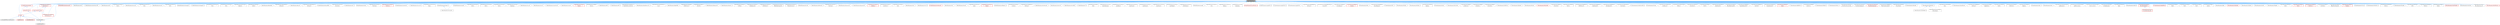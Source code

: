 digraph "MaterialExpression.h"
{
 // INTERACTIVE_SVG=YES
 // LATEX_PDF_SIZE
  bgcolor="transparent";
  edge [fontname=Helvetica,fontsize=10,labelfontname=Helvetica,labelfontsize=10];
  node [fontname=Helvetica,fontsize=10,shape=box,height=0.2,width=0.4];
  Node1 [id="Node000001",label="MaterialExpression.h",height=0.2,width=0.4,color="gray40", fillcolor="grey60", style="filled", fontcolor="black",tooltip=" "];
  Node1 -> Node2 [id="edge1_Node000001_Node000002",dir="back",color="steelblue1",style="solid",tooltip=" "];
  Node2 [id="Node000002",label="EngineSharedPCH.h",height=0.2,width=0.4,color="grey40", fillcolor="white", style="filled",URL="$dc/dbb/EngineSharedPCH_8h.html",tooltip=" "];
  Node2 -> Node3 [id="edge2_Node000002_Node000003",dir="back",color="steelblue1",style="solid",tooltip=" "];
  Node3 [id="Node000003",label="UnrealEdSharedPCH.h",height=0.2,width=0.4,color="grey40", fillcolor="white", style="filled",URL="$d1/de6/UnrealEdSharedPCH_8h.html",tooltip=" "];
  Node1 -> Node4 [id="edge3_Node000001_Node000004",dir="back",color="steelblue1",style="solid",tooltip=" "];
  Node4 [id="Node000004",label="Material.h",height=0.2,width=0.4,color="red", fillcolor="#FFF0F0", style="filled",URL="$df/d12/Material_8h.html",tooltip=" "];
  Node4 -> Node5 [id="edge4_Node000004_Node000005",dir="back",color="steelblue1",style="solid",tooltip=" "];
  Node5 [id="Node000005",label="EngineMinimal.h",height=0.2,width=0.4,color="red", fillcolor="#FFF0F0", style="filled",URL="$d0/d2c/EngineMinimal_8h.html",tooltip=" "];
  Node4 -> Node2 [id="edge5_Node000004_Node000002",dir="back",color="steelblue1",style="solid",tooltip=" "];
  Node4 -> Node7 [id="edge6_Node000004_Node000007",dir="back",color="steelblue1",style="solid",tooltip=" "];
  Node7 [id="Node000007",label="InstancedStaticMesh.h",height=0.2,width=0.4,color="red", fillcolor="#FFF0F0", style="filled",URL="$dd/d89/InstancedStaticMesh_8h.html",tooltip=" "];
  Node4 -> Node11 [id="edge7_Node000004_Node000011",dir="back",color="steelblue1",style="solid",tooltip=" "];
  Node11 [id="Node000011",label="LandscapeEditResourcesSubsystem.h",height=0.2,width=0.4,color="grey40", fillcolor="white", style="filled",URL="$db/d28/LandscapeEditResourcesSubsystem_8h.html",tooltip=" "];
  Node1 -> Node45 [id="edge8_Node000001_Node000045",dir="back",color="steelblue1",style="solid",tooltip=" "];
  Node45 [id="Node000045",label="MaterialEditorInstanceConstant.h",height=0.2,width=0.4,color="red", fillcolor="#FFF0F0", style="filled",URL="$d8/d4b/MaterialEditorInstanceConstant_8h.html",tooltip=" "];
  Node1 -> Node47 [id="edge9_Node000001_Node000047",dir="back",color="steelblue1",style="solid",tooltip=" "];
  Node47 [id="Node000047",label="MaterialExpressionAbs.h",height=0.2,width=0.4,color="grey40", fillcolor="white", style="filled",URL="$d8/d80/MaterialExpressionAbs_8h.html",tooltip=" "];
  Node1 -> Node48 [id="edge10_Node000001_Node000048",dir="back",color="steelblue1",style="solid",tooltip=" "];
  Node48 [id="Node000048",label="MaterialExpressionActorPositionWS.h",height=0.2,width=0.4,color="grey40", fillcolor="white", style="filled",URL="$dd/d0b/MaterialExpressionActorPositionWS_8h.html",tooltip=" "];
  Node1 -> Node49 [id="edge11_Node000001_Node000049",dir="back",color="steelblue1",style="solid",tooltip=" "];
  Node49 [id="Node000049",label="MaterialExpressionAdd.h",height=0.2,width=0.4,color="grey40", fillcolor="white", style="filled",URL="$d3/d10/MaterialExpressionAdd_8h.html",tooltip=" "];
  Node1 -> Node50 [id="edge12_Node000001_Node000050",dir="back",color="steelblue1",style="solid",tooltip=" "];
  Node50 [id="Node000050",label="MaterialExpressionAppend\lVector.h",height=0.2,width=0.4,color="grey40", fillcolor="white", style="filled",URL="$de/d90/MaterialExpressionAppendVector_8h.html",tooltip=" "];
  Node1 -> Node51 [id="edge13_Node000001_Node000051",dir="back",color="steelblue1",style="solid",tooltip=" "];
  Node51 [id="Node000051",label="MaterialExpressionArccosine.h",height=0.2,width=0.4,color="grey40", fillcolor="white", style="filled",URL="$d5/ddd/MaterialExpressionArccosine_8h.html",tooltip=" "];
  Node1 -> Node52 [id="edge14_Node000001_Node000052",dir="back",color="steelblue1",style="solid",tooltip=" "];
  Node52 [id="Node000052",label="MaterialExpressionArccosine\lFast.h",height=0.2,width=0.4,color="grey40", fillcolor="white", style="filled",URL="$d2/d19/MaterialExpressionArccosineFast_8h.html",tooltip=" "];
  Node1 -> Node53 [id="edge15_Node000001_Node000053",dir="back",color="steelblue1",style="solid",tooltip=" "];
  Node53 [id="Node000053",label="MaterialExpressionArcsine.h",height=0.2,width=0.4,color="grey40", fillcolor="white", style="filled",URL="$dd/d5d/MaterialExpressionArcsine_8h.html",tooltip=" "];
  Node1 -> Node54 [id="edge16_Node000001_Node000054",dir="back",color="steelblue1",style="solid",tooltip=" "];
  Node54 [id="Node000054",label="MaterialExpressionArcsine\lFast.h",height=0.2,width=0.4,color="grey40", fillcolor="white", style="filled",URL="$d5/d50/MaterialExpressionArcsineFast_8h.html",tooltip=" "];
  Node1 -> Node55 [id="edge17_Node000001_Node000055",dir="back",color="steelblue1",style="solid",tooltip=" "];
  Node55 [id="Node000055",label="MaterialExpressionArctangent.h",height=0.2,width=0.4,color="grey40", fillcolor="white", style="filled",URL="$d7/d6f/MaterialExpressionArctangent_8h.html",tooltip=" "];
  Node1 -> Node56 [id="edge18_Node000001_Node000056",dir="back",color="steelblue1",style="solid",tooltip=" "];
  Node56 [id="Node000056",label="MaterialExpressionArctangent2.h",height=0.2,width=0.4,color="grey40", fillcolor="white", style="filled",URL="$df/da1/MaterialExpressionArctangent2_8h.html",tooltip=" "];
  Node1 -> Node57 [id="edge19_Node000001_Node000057",dir="back",color="steelblue1",style="solid",tooltip=" "];
  Node57 [id="Node000057",label="MaterialExpressionArctangent2\lFast.h",height=0.2,width=0.4,color="grey40", fillcolor="white", style="filled",URL="$d0/d42/MaterialExpressionArctangent2Fast_8h.html",tooltip=" "];
  Node1 -> Node58 [id="edge20_Node000001_Node000058",dir="back",color="steelblue1",style="solid",tooltip=" "];
  Node58 [id="Node000058",label="MaterialExpressionArctangent\lFast.h",height=0.2,width=0.4,color="grey40", fillcolor="white", style="filled",URL="$d2/d6f/MaterialExpressionArctangentFast_8h.html",tooltip=" "];
  Node1 -> Node59 [id="edge21_Node000001_Node000059",dir="back",color="steelblue1",style="solid",tooltip=" "];
  Node59 [id="Node000059",label="MaterialExpressionAtmospheric\lFogColor.h",height=0.2,width=0.4,color="grey40", fillcolor="white", style="filled",URL="$d3/da6/MaterialExpressionAtmosphericFogColor_8h.html",tooltip=" "];
  Node1 -> Node60 [id="edge22_Node000001_Node000060",dir="back",color="steelblue1",style="solid",tooltip=" "];
  Node60 [id="Node000060",label="MaterialExpressionBindless\lSwitch.h",height=0.2,width=0.4,color="grey40", fillcolor="white", style="filled",URL="$df/d26/MaterialExpressionBindlessSwitch_8h.html",tooltip=" "];
  Node1 -> Node61 [id="edge23_Node000001_Node000061",dir="back",color="steelblue1",style="solid",tooltip=" "];
  Node61 [id="Node000061",label="MaterialExpressionBlackBody.h",height=0.2,width=0.4,color="grey40", fillcolor="white", style="filled",URL="$d4/d5b/MaterialExpressionBlackBody_8h.html",tooltip=" "];
  Node1 -> Node62 [id="edge24_Node000001_Node000062",dir="back",color="steelblue1",style="solid",tooltip=" "];
  Node62 [id="Node000062",label="MaterialExpressionBlendMaterial\lAttributes.h",height=0.2,width=0.4,color="grey40", fillcolor="white", style="filled",URL="$de/d23/MaterialExpressionBlendMaterialAttributes_8h.html",tooltip=" "];
  Node1 -> Node63 [id="edge25_Node000001_Node000063",dir="back",color="steelblue1",style="solid",tooltip=" "];
  Node63 [id="Node000063",label="MaterialExpressionBounds.h",height=0.2,width=0.4,color="grey40", fillcolor="white", style="filled",URL="$da/d4d/MaterialExpressionBounds_8h.html",tooltip=" "];
  Node1 -> Node64 [id="edge26_Node000001_Node000064",dir="back",color="steelblue1",style="solid",tooltip=" "];
  Node64 [id="Node000064",label="MaterialExpressionBreakMaterial\lAttributes.h",height=0.2,width=0.4,color="grey40", fillcolor="white", style="filled",URL="$dd/d80/MaterialExpressionBreakMaterialAttributes_8h.html",tooltip=" "];
  Node1 -> Node65 [id="edge27_Node000001_Node000065",dir="back",color="steelblue1",style="solid",tooltip=" "];
  Node65 [id="Node000065",label="MaterialExpressionBumpOffset.h",height=0.2,width=0.4,color="grey40", fillcolor="white", style="filled",URL="$db/df8/MaterialExpressionBumpOffset_8h.html",tooltip=" "];
  Node1 -> Node66 [id="edge28_Node000001_Node000066",dir="back",color="steelblue1",style="solid",tooltip=" "];
  Node66 [id="Node000066",label="MaterialExpressionCamera\lPositionWS.h",height=0.2,width=0.4,color="grey40", fillcolor="white", style="filled",URL="$dc/d64/MaterialExpressionCameraPositionWS_8h.html",tooltip=" "];
  Node1 -> Node67 [id="edge29_Node000001_Node000067",dir="back",color="steelblue1",style="solid",tooltip=" "];
  Node67 [id="Node000067",label="MaterialExpressionCeil.h",height=0.2,width=0.4,color="grey40", fillcolor="white", style="filled",URL="$df/d52/MaterialExpressionCeil_8h.html",tooltip=" "];
  Node1 -> Node68 [id="edge30_Node000001_Node000068",dir="back",color="steelblue1",style="solid",tooltip=" "];
  Node68 [id="Node000068",label="MaterialExpressionClamp.h",height=0.2,width=0.4,color="grey40", fillcolor="white", style="filled",URL="$d7/d14/MaterialExpressionClamp_8h.html",tooltip=" "];
  Node1 -> Node69 [id="edge31_Node000001_Node000069",dir="back",color="steelblue1",style="solid",tooltip=" "];
  Node69 [id="Node000069",label="MaterialExpressionCollection\lParameter.h",height=0.2,width=0.4,color="grey40", fillcolor="white", style="filled",URL="$dd/dd4/MaterialExpressionCollectionParameter_8h.html",tooltip=" "];
  Node1 -> Node70 [id="edge32_Node000001_Node000070",dir="back",color="steelblue1",style="solid",tooltip=" "];
  Node70 [id="Node000070",label="MaterialExpressionCollection\lTransform.h",height=0.2,width=0.4,color="red", fillcolor="#FFF0F0", style="filled",URL="$d9/d3b/MaterialExpressionCollectionTransform_8h.html",tooltip=" "];
  Node1 -> Node72 [id="edge33_Node000001_Node000072",dir="back",color="steelblue1",style="solid",tooltip=" "];
  Node72 [id="Node000072",label="MaterialExpressionColorRamp.h",height=0.2,width=0.4,color="grey40", fillcolor="white", style="filled",URL="$d6/d5a/MaterialExpressionColorRamp_8h.html",tooltip=" "];
  Node1 -> Node73 [id="edge34_Node000001_Node000073",dir="back",color="steelblue1",style="solid",tooltip=" "];
  Node73 [id="Node000073",label="MaterialExpressionComment.h",height=0.2,width=0.4,color="grey40", fillcolor="white", style="filled",URL="$dc/d55/MaterialExpressionComment_8h.html",tooltip=" "];
  Node1 -> Node74 [id="edge35_Node000001_Node000074",dir="back",color="steelblue1",style="solid",tooltip=" "];
  Node74 [id="Node000074",label="MaterialExpressionComponent\lMask.h",height=0.2,width=0.4,color="grey40", fillcolor="white", style="filled",URL="$d6/d2a/MaterialExpressionComponentMask_8h.html",tooltip=" "];
  Node1 -> Node75 [id="edge36_Node000001_Node000075",dir="back",color="steelblue1",style="solid",tooltip=" "];
  Node75 [id="Node000075",label="MaterialExpressionComposite.h",height=0.2,width=0.4,color="grey40", fillcolor="white", style="filled",URL="$da/d01/MaterialExpressionComposite_8h.html",tooltip=" "];
  Node1 -> Node76 [id="edge37_Node000001_Node000076",dir="back",color="steelblue1",style="solid",tooltip=" "];
  Node76 [id="Node000076",label="MaterialExpressionConstant.h",height=0.2,width=0.4,color="grey40", fillcolor="white", style="filled",URL="$da/d22/MaterialExpressionConstant_8h.html",tooltip=" "];
  Node1 -> Node77 [id="edge38_Node000001_Node000077",dir="back",color="steelblue1",style="solid",tooltip=" "];
  Node77 [id="Node000077",label="MaterialExpressionConstant2\lVector.h",height=0.2,width=0.4,color="grey40", fillcolor="white", style="filled",URL="$d5/d22/MaterialExpressionConstant2Vector_8h.html",tooltip=" "];
  Node1 -> Node78 [id="edge39_Node000001_Node000078",dir="back",color="steelblue1",style="solid",tooltip=" "];
  Node78 [id="Node000078",label="MaterialExpressionConstant3\lVector.h",height=0.2,width=0.4,color="grey40", fillcolor="white", style="filled",URL="$dd/db7/MaterialExpressionConstant3Vector_8h.html",tooltip=" "];
  Node1 -> Node79 [id="edge40_Node000001_Node000079",dir="back",color="steelblue1",style="solid",tooltip=" "];
  Node79 [id="Node000079",label="MaterialExpressionConstant4\lVector.h",height=0.2,width=0.4,color="grey40", fillcolor="white", style="filled",URL="$d7/df1/MaterialExpressionConstant4Vector_8h.html",tooltip=" "];
  Node1 -> Node80 [id="edge41_Node000001_Node000080",dir="back",color="steelblue1",style="solid",tooltip=" "];
  Node80 [id="Node000080",label="MaterialExpressionConstant\lBiasScale.h",height=0.2,width=0.4,color="grey40", fillcolor="white", style="filled",URL="$da/dca/MaterialExpressionConstantBiasScale_8h.html",tooltip=" "];
  Node1 -> Node81 [id="edge42_Node000001_Node000081",dir="back",color="steelblue1",style="solid",tooltip=" "];
  Node81 [id="Node000081",label="MaterialExpressionConvert.h",height=0.2,width=0.4,color="grey40", fillcolor="white", style="filled",URL="$d9/dc6/MaterialExpressionConvert_8h.html",tooltip=" "];
  Node1 -> Node82 [id="edge43_Node000001_Node000082",dir="back",color="steelblue1",style="solid",tooltip=" "];
  Node82 [id="Node000082",label="MaterialExpressionCosine.h",height=0.2,width=0.4,color="grey40", fillcolor="white", style="filled",URL="$dc/d9a/MaterialExpressionCosine_8h.html",tooltip=" "];
  Node1 -> Node83 [id="edge44_Node000001_Node000083",dir="back",color="steelblue1",style="solid",tooltip=" "];
  Node83 [id="Node000083",label="MaterialExpressionCrossProduct.h",height=0.2,width=0.4,color="grey40", fillcolor="white", style="filled",URL="$d8/df1/MaterialExpressionCrossProduct_8h.html",tooltip=" "];
  Node1 -> Node84 [id="edge45_Node000001_Node000084",dir="back",color="steelblue1",style="solid",tooltip=" "];
  Node84 [id="Node000084",label="MaterialExpressionCustom.h",height=0.2,width=0.4,color="grey40", fillcolor="white", style="filled",URL="$df/d2d/MaterialExpressionCustom_8h.html",tooltip=" "];
  Node1 -> Node85 [id="edge46_Node000001_Node000085",dir="back",color="steelblue1",style="solid",tooltip=" "];
  Node85 [id="Node000085",label="MaterialExpressionCustom\lOutput.h",height=0.2,width=0.4,color="red", fillcolor="#FFF0F0", style="filled",URL="$d5/df4/MaterialExpressionCustomOutput_8h.html",tooltip=" "];
  Node1 -> Node101 [id="edge47_Node000001_Node000101",dir="back",color="steelblue1",style="solid",tooltip=" "];
  Node101 [id="Node000101",label="MaterialExpressionDBuffer\lTexture.h",height=0.2,width=0.4,color="grey40", fillcolor="white", style="filled",URL="$df/dba/MaterialExpressionDBufferTexture_8h.html",tooltip=" "];
  Node1 -> Node102 [id="edge48_Node000001_Node000102",dir="back",color="steelblue1",style="solid",tooltip=" "];
  Node102 [id="Node000102",label="MaterialExpressionDDX.h",height=0.2,width=0.4,color="grey40", fillcolor="white", style="filled",URL="$d8/d09/MaterialExpressionDDX_8h.html",tooltip=" "];
  Node1 -> Node103 [id="edge49_Node000001_Node000103",dir="back",color="steelblue1",style="solid",tooltip=" "];
  Node103 [id="Node000103",label="MaterialExpressionDDY.h",height=0.2,width=0.4,color="grey40", fillcolor="white", style="filled",URL="$d5/de9/MaterialExpressionDDY_8h.html",tooltip=" "];
  Node1 -> Node104 [id="edge50_Node000001_Node000104",dir="back",color="steelblue1",style="solid",tooltip=" "];
  Node104 [id="Node000104",label="MaterialExpressionDataDriven\lShaderPlatformInfoSwitch.h",height=0.2,width=0.4,color="grey40", fillcolor="white", style="filled",URL="$dd/d74/MaterialExpressionDataDrivenShaderPlatformInfoSwitch_8h.html",tooltip=" "];
  Node1 -> Node105 [id="edge51_Node000001_Node000105",dir="back",color="steelblue1",style="solid",tooltip=" "];
  Node105 [id="Node000105",label="MaterialExpressionDecalDerivative.h",height=0.2,width=0.4,color="grey40", fillcolor="white", style="filled",URL="$d4/d73/MaterialExpressionDecalDerivative_8h.html",tooltip=" "];
  Node1 -> Node106 [id="edge52_Node000001_Node000106",dir="back",color="steelblue1",style="solid",tooltip=" "];
  Node106 [id="Node000106",label="MaterialExpressionDecalMipmap\lLevel.h",height=0.2,width=0.4,color="grey40", fillcolor="white", style="filled",URL="$d7/d88/MaterialExpressionDecalMipmapLevel_8h.html",tooltip=" "];
  Node1 -> Node107 [id="edge53_Node000001_Node000107",dir="back",color="steelblue1",style="solid",tooltip=" "];
  Node107 [id="Node000107",label="MaterialExpressionDepthFade.h",height=0.2,width=0.4,color="grey40", fillcolor="white", style="filled",URL="$db/d1d/MaterialExpressionDepthFade_8h.html",tooltip=" "];
  Node1 -> Node108 [id="edge54_Node000001_Node000108",dir="back",color="steelblue1",style="solid",tooltip=" "];
  Node108 [id="Node000108",label="MaterialExpressionDepthOf\lFieldFunction.h",height=0.2,width=0.4,color="grey40", fillcolor="white", style="filled",URL="$d9/dda/MaterialExpressionDepthOfFieldFunction_8h.html",tooltip=" "];
  Node1 -> Node109 [id="edge55_Node000001_Node000109",dir="back",color="steelblue1",style="solid",tooltip=" "];
  Node109 [id="Node000109",label="MaterialExpressionDerive\lNormalZ.h",height=0.2,width=0.4,color="grey40", fillcolor="white", style="filled",URL="$d9/dae/MaterialExpressionDeriveNormalZ_8h.html",tooltip=" "];
  Node1 -> Node110 [id="edge56_Node000001_Node000110",dir="back",color="steelblue1",style="solid",tooltip=" "];
  Node110 [id="Node000110",label="MaterialExpressionDesaturation.h",height=0.2,width=0.4,color="grey40", fillcolor="white", style="filled",URL="$d8/d2a/MaterialExpressionDesaturation_8h.html",tooltip=" "];
  Node1 -> Node111 [id="edge57_Node000001_Node000111",dir="back",color="steelblue1",style="solid",tooltip=" "];
  Node111 [id="Node000111",label="MaterialExpressionDistance.h",height=0.2,width=0.4,color="grey40", fillcolor="white", style="filled",URL="$d6/d9a/MaterialExpressionDistance_8h.html",tooltip=" "];
  Node1 -> Node112 [id="edge58_Node000001_Node000112",dir="back",color="steelblue1",style="solid",tooltip=" "];
  Node112 [id="Node000112",label="MaterialExpressionDistance\lCullFade.h",height=0.2,width=0.4,color="grey40", fillcolor="white", style="filled",URL="$df/d5c/MaterialExpressionDistanceCullFade_8h.html",tooltip=" "];
  Node1 -> Node113 [id="edge59_Node000001_Node000113",dir="back",color="steelblue1",style="solid",tooltip=" "];
  Node113 [id="Node000113",label="MaterialExpressionDistance\lFieldApproxAO.h",height=0.2,width=0.4,color="grey40", fillcolor="white", style="filled",URL="$dd/d03/MaterialExpressionDistanceFieldApproxAO_8h.html",tooltip=" "];
  Node1 -> Node114 [id="edge60_Node000001_Node000114",dir="back",color="steelblue1",style="solid",tooltip=" "];
  Node114 [id="Node000114",label="MaterialExpressionDistance\lFieldGradient.h",height=0.2,width=0.4,color="grey40", fillcolor="white", style="filled",URL="$d8/dd1/MaterialExpressionDistanceFieldGradient_8h.html",tooltip=" "];
  Node1 -> Node115 [id="edge61_Node000001_Node000115",dir="back",color="steelblue1",style="solid",tooltip=" "];
  Node115 [id="Node000115",label="MaterialExpressionDistance\lFieldsRenderingSwitch.h",height=0.2,width=0.4,color="grey40", fillcolor="white", style="filled",URL="$d3/da2/MaterialExpressionDistanceFieldsRenderingSwitch_8h.html",tooltip=" "];
  Node1 -> Node116 [id="edge62_Node000001_Node000116",dir="back",color="steelblue1",style="solid",tooltip=" "];
  Node116 [id="Node000116",label="MaterialExpressionDistance\lToNearestSurface.h",height=0.2,width=0.4,color="grey40", fillcolor="white", style="filled",URL="$d8/dc0/MaterialExpressionDistanceToNearestSurface_8h.html",tooltip=" "];
  Node1 -> Node117 [id="edge63_Node000001_Node000117",dir="back",color="steelblue1",style="solid",tooltip=" "];
  Node117 [id="Node000117",label="MaterialExpressionDivide.h",height=0.2,width=0.4,color="grey40", fillcolor="white", style="filled",URL="$d5/d34/MaterialExpressionDivide_8h.html",tooltip=" "];
  Node1 -> Node118 [id="edge64_Node000001_Node000118",dir="back",color="steelblue1",style="solid",tooltip=" "];
  Node118 [id="Node000118",label="MaterialExpressionDotProduct.h",height=0.2,width=0.4,color="grey40", fillcolor="white", style="filled",URL="$df/d09/MaterialExpressionDotProduct_8h.html",tooltip=" "];
  Node1 -> Node119 [id="edge65_Node000001_Node000119",dir="back",color="steelblue1",style="solid",tooltip=" "];
  Node119 [id="Node000119",label="MaterialExpressionDynamic\lParameter.h",height=0.2,width=0.4,color="grey40", fillcolor="white", style="filled",URL="$dd/d63/MaterialExpressionDynamicParameter_8h.html",tooltip=" "];
  Node1 -> Node120 [id="edge66_Node000001_Node000120",dir="back",color="steelblue1",style="solid",tooltip=" "];
  Node120 [id="Node000120",label="MaterialExpressionExponential.h",height=0.2,width=0.4,color="grey40", fillcolor="white", style="filled",URL="$dd/d4f/MaterialExpressionExponential_8h.html",tooltip=" "];
  Node1 -> Node121 [id="edge67_Node000001_Node000121",dir="back",color="steelblue1",style="solid",tooltip=" "];
  Node121 [id="Node000121",label="MaterialExpressionExponential2.h",height=0.2,width=0.4,color="grey40", fillcolor="white", style="filled",URL="$dd/dac/MaterialExpressionExponential2_8h.html",tooltip=" "];
  Node1 -> Node122 [id="edge68_Node000001_Node000122",dir="back",color="steelblue1",style="solid",tooltip=" "];
  Node122 [id="Node000122",label="MaterialExpressionExternal\lCodeBase.h",height=0.2,width=0.4,color="red", fillcolor="#FFF0F0", style="filled",URL="$d9/dbb/MaterialExpressionExternalCodeBase_8h.html",tooltip=" "];
  Node1 -> Node162 [id="edge69_Node000001_Node000162",dir="back",color="steelblue1",style="solid",tooltip=" "];
  Node162 [id="Node000162",label="MaterialExpressionFeature\lLevelSwitch.h",height=0.2,width=0.4,color="grey40", fillcolor="white", style="filled",URL="$d2/d06/MaterialExpressionFeatureLevelSwitch_8h.html",tooltip=" "];
  Node1 -> Node163 [id="edge70_Node000001_Node000163",dir="back",color="steelblue1",style="solid",tooltip=" "];
  Node163 [id="Node000163",label="MaterialExpressionFloatTo\lUInt.h",height=0.2,width=0.4,color="grey40", fillcolor="white", style="filled",URL="$dd/ddd/MaterialExpressionFloatToUInt_8h.html",tooltip=" "];
  Node1 -> Node164 [id="edge71_Node000001_Node000164",dir="back",color="steelblue1",style="solid",tooltip=" "];
  Node164 [id="Node000164",label="MaterialExpressionFloor.h",height=0.2,width=0.4,color="grey40", fillcolor="white", style="filled",URL="$d5/dea/MaterialExpressionFloor_8h.html",tooltip=" "];
  Node1 -> Node165 [id="edge72_Node000001_Node000165",dir="back",color="steelblue1",style="solid",tooltip=" "];
  Node165 [id="Node000165",label="MaterialExpressionFmod.h",height=0.2,width=0.4,color="grey40", fillcolor="white", style="filled",URL="$d9/d24/MaterialExpressionFmod_8h.html",tooltip=" "];
  Node1 -> Node166 [id="edge73_Node000001_Node000166",dir="back",color="steelblue1",style="solid",tooltip=" "];
  Node166 [id="Node000166",label="MaterialExpressionFontSample.h",height=0.2,width=0.4,color="red", fillcolor="#FFF0F0", style="filled",URL="$d5/d0e/MaterialExpressionFontSample_8h.html",tooltip=" "];
  Node1 -> Node168 [id="edge74_Node000001_Node000168",dir="back",color="steelblue1",style="solid",tooltip=" "];
  Node168 [id="Node000168",label="MaterialExpressionFrac.h",height=0.2,width=0.4,color="grey40", fillcolor="white", style="filled",URL="$d4/d56/MaterialExpressionFrac_8h.html",tooltip=" "];
  Node1 -> Node169 [id="edge75_Node000001_Node000169",dir="back",color="steelblue1",style="solid",tooltip=" "];
  Node169 [id="Node000169",label="MaterialExpressionFresnel.h",height=0.2,width=0.4,color="grey40", fillcolor="white", style="filled",URL="$dc/da8/MaterialExpressionFresnel_8h.html",tooltip=" "];
  Node1 -> Node170 [id="edge76_Node000001_Node000170",dir="back",color="steelblue1",style="solid",tooltip=" "];
  Node170 [id="Node000170",label="MaterialExpressionFunction\lInput.h",height=0.2,width=0.4,color="grey40", fillcolor="white", style="filled",URL="$d2/df9/MaterialExpressionFunctionInput_8h.html",tooltip=" "];
  Node1 -> Node171 [id="edge77_Node000001_Node000171",dir="back",color="steelblue1",style="solid",tooltip=" "];
  Node171 [id="Node000171",label="MaterialExpressionFunction\lOutput.h",height=0.2,width=0.4,color="red", fillcolor="#FFF0F0", style="filled",URL="$d5/dad/MaterialExpressionFunctionOutput_8h.html",tooltip=" "];
  Node1 -> Node173 [id="edge78_Node000001_Node000173",dir="back",color="steelblue1",style="solid",tooltip=" "];
  Node173 [id="Node000173",label="MaterialExpressionGIReplace.h",height=0.2,width=0.4,color="grey40", fillcolor="white", style="filled",URL="$d9/d2c/MaterialExpressionGIReplace_8h.html",tooltip=" "];
  Node1 -> Node174 [id="edge79_Node000001_Node000174",dir="back",color="steelblue1",style="solid",tooltip=" "];
  Node174 [id="Node000174",label="MaterialExpressionGeneric\lConstant.h",height=0.2,width=0.4,color="grey40", fillcolor="white", style="filled",URL="$d6/dae/MaterialExpressionGenericConstant_8h.html",tooltip=" "];
  Node1 -> Node175 [id="edge80_Node000001_Node000175",dir="back",color="steelblue1",style="solid",tooltip=" "];
  Node175 [id="Node000175",label="MaterialExpressionGetMaterial\lAttributes.h",height=0.2,width=0.4,color="grey40", fillcolor="white", style="filled",URL="$db/d31/MaterialExpressionGetMaterialAttributes_8h.html",tooltip=" "];
  Node1 -> Node176 [id="edge81_Node000001_Node000176",dir="back",color="steelblue1",style="solid",tooltip=" "];
  Node176 [id="Node000176",label="MaterialExpressionHairAttributes.h",height=0.2,width=0.4,color="grey40", fillcolor="white", style="filled",URL="$d7/dce/MaterialExpressionHairAttributes_8h.html",tooltip=" "];
  Node1 -> Node177 [id="edge82_Node000001_Node000177",dir="back",color="steelblue1",style="solid",tooltip=" "];
  Node177 [id="Node000177",label="MaterialExpressionHairColor.h",height=0.2,width=0.4,color="grey40", fillcolor="white", style="filled",URL="$db/d9f/MaterialExpressionHairColor_8h.html",tooltip=" "];
  Node1 -> Node178 [id="edge83_Node000001_Node000178",dir="back",color="steelblue1",style="solid",tooltip=" "];
  Node178 [id="Node000178",label="MaterialExpressionHsvToRgb.h",height=0.2,width=0.4,color="grey40", fillcolor="white", style="filled",URL="$dd/d96/MaterialExpressionHsvToRgb_8h.html",tooltip=" "];
  Node1 -> Node179 [id="edge84_Node000001_Node000179",dir="back",color="steelblue1",style="solid",tooltip=" "];
  Node179 [id="Node000179",label="MaterialExpressionIf.h",height=0.2,width=0.4,color="grey40", fillcolor="white", style="filled",URL="$d4/db3/MaterialExpressionIf_8h.html",tooltip=" "];
  Node1 -> Node180 [id="edge85_Node000001_Node000180",dir="back",color="steelblue1",style="solid",tooltip=" "];
  Node180 [id="Node000180",label="MaterialExpressionIfThen\lElse.h",height=0.2,width=0.4,color="grey40", fillcolor="white", style="filled",URL="$dd/d7c/MaterialExpressionIfThenElse_8h.html",tooltip=" "];
  Node1 -> Node181 [id="edge86_Node000001_Node000181",dir="back",color="steelblue1",style="solid",tooltip=" "];
  Node181 [id="Node000181",label="MaterialExpressionInverse\lLinearInterpolate.h",height=0.2,width=0.4,color="grey40", fillcolor="white", style="filled",URL="$d4/d88/MaterialExpressionInverseLinearInterpolate_8h.html",tooltip=" "];
  Node1 -> Node182 [id="edge87_Node000001_Node000182",dir="back",color="steelblue1",style="solid",tooltip=" "];
  Node182 [id="Node000182",label="MaterialExpressionLandscape\lLayerBlend.h",height=0.2,width=0.4,color="grey40", fillcolor="white", style="filled",URL="$d0/da6/MaterialExpressionLandscapeLayerBlend_8h.html",tooltip=" "];
  Node1 -> Node183 [id="edge88_Node000001_Node000183",dir="back",color="steelblue1",style="solid",tooltip=" "];
  Node183 [id="Node000183",label="MaterialExpressionLandscape\lLayerCoords.h",height=0.2,width=0.4,color="grey40", fillcolor="white", style="filled",URL="$de/d67/MaterialExpressionLandscapeLayerCoords_8h.html",tooltip=" "];
  Node1 -> Node184 [id="edge89_Node000001_Node000184",dir="back",color="steelblue1",style="solid",tooltip=" "];
  Node184 [id="Node000184",label="MaterialExpressionLandscape\lLayerSample.h",height=0.2,width=0.4,color="grey40", fillcolor="white", style="filled",URL="$dd/d19/MaterialExpressionLandscapeLayerSample_8h.html",tooltip=" "];
  Node1 -> Node185 [id="edge90_Node000001_Node000185",dir="back",color="steelblue1",style="solid",tooltip=" "];
  Node185 [id="Node000185",label="MaterialExpressionLandscape\lLayerSwitch.h",height=0.2,width=0.4,color="grey40", fillcolor="white", style="filled",URL="$d4/d29/MaterialExpressionLandscapeLayerSwitch_8h.html",tooltip=" "];
  Node1 -> Node186 [id="edge91_Node000001_Node000186",dir="back",color="steelblue1",style="solid",tooltip=" "];
  Node186 [id="Node000186",label="MaterialExpressionLandscape\lLayerWeight.h",height=0.2,width=0.4,color="grey40", fillcolor="white", style="filled",URL="$dd/d93/MaterialExpressionLandscapeLayerWeight_8h.html",tooltip=" "];
  Node1 -> Node187 [id="edge92_Node000001_Node000187",dir="back",color="steelblue1",style="solid",tooltip=" "];
  Node187 [id="Node000187",label="MaterialExpressionLandscape\lVisibilityMask.h",height=0.2,width=0.4,color="grey40", fillcolor="white", style="filled",URL="$d5/dec/MaterialExpressionLandscapeVisibilityMask_8h.html",tooltip=" "];
  Node1 -> Node188 [id="edge93_Node000001_Node000188",dir="back",color="steelblue1",style="solid",tooltip=" "];
  Node188 [id="Node000188",label="MaterialExpressionLength.h",height=0.2,width=0.4,color="grey40", fillcolor="white", style="filled",URL="$de/d6f/MaterialExpressionLength_8h.html",tooltip=" "];
  Node1 -> Node189 [id="edge94_Node000001_Node000189",dir="back",color="steelblue1",style="solid",tooltip=" "];
  Node189 [id="Node000189",label="MaterialExpressionLightmap\lUVs.h",height=0.2,width=0.4,color="grey40", fillcolor="white", style="filled",URL="$d0/de2/MaterialExpressionLightmapUVs_8h.html",tooltip=" "];
  Node1 -> Node190 [id="edge95_Node000001_Node000190",dir="back",color="steelblue1",style="solid",tooltip=" "];
  Node190 [id="Node000190",label="MaterialExpressionLightmass\lReplace.h",height=0.2,width=0.4,color="grey40", fillcolor="white", style="filled",URL="$d1/dd9/MaterialExpressionLightmassReplace_8h.html",tooltip=" "];
  Node1 -> Node191 [id="edge96_Node000001_Node000191",dir="back",color="steelblue1",style="solid",tooltip=" "];
  Node191 [id="Node000191",label="MaterialExpressionLinear\lInterpolate.h",height=0.2,width=0.4,color="grey40", fillcolor="white", style="filled",URL="$de/da2/MaterialExpressionLinearInterpolate_8h.html",tooltip=" "];
  Node1 -> Node192 [id="edge97_Node000001_Node000192",dir="back",color="steelblue1",style="solid",tooltip=" "];
  Node192 [id="Node000192",label="MaterialExpressionLocalPosition.h",height=0.2,width=0.4,color="red", fillcolor="#FFF0F0", style="filled",URL="$d2/d56/MaterialExpressionLocalPosition_8h.html",tooltip=" "];
  Node1 -> Node193 [id="edge98_Node000001_Node000193",dir="back",color="steelblue1",style="solid",tooltip=" "];
  Node193 [id="Node000193",label="MaterialExpressionLogarithm.h",height=0.2,width=0.4,color="grey40", fillcolor="white", style="filled",URL="$dd/d7f/MaterialExpressionLogarithm_8h.html",tooltip=" "];
  Node1 -> Node194 [id="edge99_Node000001_Node000194",dir="back",color="steelblue1",style="solid",tooltip=" "];
  Node194 [id="Node000194",label="MaterialExpressionLogarithm10.h",height=0.2,width=0.4,color="grey40", fillcolor="white", style="filled",URL="$dd/dcc/MaterialExpressionLogarithm10_8h.html",tooltip=" "];
  Node1 -> Node195 [id="edge100_Node000001_Node000195",dir="back",color="steelblue1",style="solid",tooltip=" "];
  Node195 [id="Node000195",label="MaterialExpressionLogarithm2.h",height=0.2,width=0.4,color="grey40", fillcolor="white", style="filled",URL="$d3/d9a/MaterialExpressionLogarithm2_8h.html",tooltip=" "];
  Node1 -> Node196 [id="edge101_Node000001_Node000196",dir="back",color="steelblue1",style="solid",tooltip=" "];
  Node196 [id="Node000196",label="MaterialExpressionMakeMaterial\lAttributes.h",height=0.2,width=0.4,color="grey40", fillcolor="white", style="filled",URL="$d4/d40/MaterialExpressionMakeMaterialAttributes_8h.html",tooltip=" "];
  Node1 -> Node197 [id="edge102_Node000001_Node000197",dir="back",color="steelblue1",style="solid",tooltip=" "];
  Node197 [id="Node000197",label="MaterialExpressionMapARPassthrough\lCameraUV.h",height=0.2,width=0.4,color="grey40", fillcolor="white", style="filled",URL="$d6/dfc/MaterialExpressionMapARPassthroughCameraUV_8h.html",tooltip=" "];
  Node1 -> Node198 [id="edge103_Node000001_Node000198",dir="back",color="steelblue1",style="solid",tooltip=" "];
  Node198 [id="Node000198",label="MaterialExpressionMaterial\lAttributeLayers.h",height=0.2,width=0.4,color="red", fillcolor="#FFF0F0", style="filled",URL="$d1/db5/MaterialExpressionMaterialAttributeLayers_8h.html",tooltip=" "];
  Node1 -> Node199 [id="edge104_Node000001_Node000199",dir="back",color="steelblue1",style="solid",tooltip=" "];
  Node199 [id="Node000199",label="MaterialExpressionMaterial\lFunctionCall.h",height=0.2,width=0.4,color="red", fillcolor="#FFF0F0", style="filled",URL="$d2/d5e/MaterialExpressionMaterialFunctionCall_8h.html",tooltip=" "];
  Node199 -> Node2 [id="edge105_Node000199_Node000002",dir="back",color="steelblue1",style="solid",tooltip=" "];
  Node199 -> Node200 [id="edge106_Node000199_Node000200",dir="back",color="steelblue1",style="solid",tooltip=" "];
  Node200 [id="Node000200",label="MaterialLayersFunctions.h",height=0.2,width=0.4,color="red", fillcolor="#FFF0F0", style="filled",URL="$df/d12/MaterialLayersFunctions_8h.html",tooltip=" "];
  Node200 -> Node4 [id="edge107_Node000200_Node000004",dir="back",color="steelblue1",style="solid",tooltip=" "];
  Node200 -> Node198 [id="edge108_Node000200_Node000198",dir="back",color="steelblue1",style="solid",tooltip=" "];
  Node1 -> Node409 [id="edge109_Node000001_Node000409",dir="back",color="steelblue1",style="solid",tooltip=" "];
  Node409 [id="Node000409",label="MaterialExpressionMaterial\lProxyReplace.h",height=0.2,width=0.4,color="grey40", fillcolor="white", style="filled",URL="$dc/d09/MaterialExpressionMaterialProxyReplace_8h.html",tooltip=" "];
  Node1 -> Node410 [id="edge110_Node000001_Node000410",dir="back",color="steelblue1",style="solid",tooltip=" "];
  Node410 [id="Node000410",label="MaterialExpressionMaterial\lSample.h",height=0.2,width=0.4,color="red", fillcolor="#FFF0F0", style="filled",URL="$d5/dba/MaterialExpressionMaterialSample_8h.html",tooltip=" "];
  Node1 -> Node411 [id="edge111_Node000001_Node000411",dir="back",color="steelblue1",style="solid",tooltip=" "];
  Node411 [id="Node000411",label="MaterialExpressionMax.h",height=0.2,width=0.4,color="grey40", fillcolor="white", style="filled",URL="$d7/dab/MaterialExpressionMax_8h.html",tooltip=" "];
  Node1 -> Node412 [id="edge112_Node000001_Node000412",dir="back",color="steelblue1",style="solid",tooltip=" "];
  Node412 [id="Node000412",label="MaterialExpressionMeshPaint\lTextureReplace.h",height=0.2,width=0.4,color="grey40", fillcolor="white", style="filled",URL="$db/d13/MaterialExpressionMeshPaintTextureReplace_8h.html",tooltip=" "];
  Node1 -> Node413 [id="edge113_Node000001_Node000413",dir="back",color="steelblue1",style="solid",tooltip=" "];
  Node413 [id="Node000413",label="MaterialExpressionMin.h",height=0.2,width=0.4,color="grey40", fillcolor="white", style="filled",URL="$d8/d5f/MaterialExpressionMin_8h.html",tooltip=" "];
  Node1 -> Node414 [id="edge114_Node000001_Node000414",dir="back",color="steelblue1",style="solid",tooltip=" "];
  Node414 [id="Node000414",label="MaterialExpressionModulo.h",height=0.2,width=0.4,color="grey40", fillcolor="white", style="filled",URL="$de/de8/MaterialExpressionModulo_8h.html",tooltip=" "];
  Node1 -> Node415 [id="edge115_Node000001_Node000415",dir="back",color="steelblue1",style="solid",tooltip=" "];
  Node415 [id="Node000415",label="MaterialExpressionMultiply.h",height=0.2,width=0.4,color="grey40", fillcolor="white", style="filled",URL="$d5/d92/MaterialExpressionMultiply_8h.html",tooltip=" "];
  Node1 -> Node416 [id="edge116_Node000001_Node000416",dir="back",color="steelblue1",style="solid",tooltip=" "];
  Node416 [id="Node000416",label="MaterialExpressionNanite\lReplace.h",height=0.2,width=0.4,color="grey40", fillcolor="white", style="filled",URL="$dd/d5a/MaterialExpressionNaniteReplace_8h.html",tooltip=" "];
  Node1 -> Node417 [id="edge117_Node000001_Node000417",dir="back",color="steelblue1",style="solid",tooltip=" "];
  Node417 [id="Node000417",label="MaterialExpressionNoise.h",height=0.2,width=0.4,color="grey40", fillcolor="white", style="filled",URL="$db/d4a/MaterialExpressionNoise_8h.html",tooltip=" "];
  Node1 -> Node418 [id="edge118_Node000001_Node000418",dir="back",color="steelblue1",style="solid",tooltip=" "];
  Node418 [id="Node000418",label="MaterialExpressionNormalize.h",height=0.2,width=0.4,color="grey40", fillcolor="white", style="filled",URL="$da/d1a/MaterialExpressionNormalize_8h.html",tooltip=" "];
  Node1 -> Node419 [id="edge119_Node000001_Node000419",dir="back",color="steelblue1",style="solid",tooltip=" "];
  Node419 [id="Node000419",label="MaterialExpressionObject\lLocalBounds.h",height=0.2,width=0.4,color="grey40", fillcolor="white", style="filled",URL="$de/d8b/MaterialExpressionObjectLocalBounds_8h.html",tooltip=" "];
  Node1 -> Node420 [id="edge120_Node000001_Node000420",dir="back",color="steelblue1",style="solid",tooltip=" "];
  Node420 [id="Node000420",label="MaterialExpressionObject\lOrientation.h",height=0.2,width=0.4,color="grey40", fillcolor="white", style="filled",URL="$d0/d81/MaterialExpressionObjectOrientation_8h.html",tooltip=" "];
  Node1 -> Node421 [id="edge121_Node000001_Node000421",dir="back",color="steelblue1",style="solid",tooltip=" "];
  Node421 [id="Node000421",label="MaterialExpressionObject\lPositionWS.h",height=0.2,width=0.4,color="grey40", fillcolor="white", style="filled",URL="$d2/d49/MaterialExpressionObjectPositionWS_8h.html",tooltip=" "];
  Node1 -> Node422 [id="edge122_Node000001_Node000422",dir="back",color="steelblue1",style="solid",tooltip=" "];
  Node422 [id="Node000422",label="MaterialExpressionOneMinus.h",height=0.2,width=0.4,color="grey40", fillcolor="white", style="filled",URL="$de/d93/MaterialExpressionOneMinus_8h.html",tooltip=" "];
  Node1 -> Node423 [id="edge123_Node000001_Node000423",dir="back",color="steelblue1",style="solid",tooltip=" "];
  Node423 [id="Node000423",label="MaterialExpressionOperator.h",height=0.2,width=0.4,color="grey40", fillcolor="white", style="filled",URL="$d1/d98/MaterialExpressionOperator_8h.html",tooltip=" "];
  Node1 -> Node424 [id="edge124_Node000001_Node000424",dir="back",color="steelblue1",style="solid",tooltip=" "];
  Node424 [id="Node000424",label="MaterialExpressionPanner.h",height=0.2,width=0.4,color="grey40", fillcolor="white", style="filled",URL="$d4/de1/MaterialExpressionPanner_8h.html",tooltip=" "];
  Node1 -> Node425 [id="edge125_Node000001_Node000425",dir="back",color="steelblue1",style="solid",tooltip=" "];
  Node425 [id="Node000425",label="MaterialExpressionParameter.h",height=0.2,width=0.4,color="red", fillcolor="#FFF0F0", style="filled",URL="$d9/d9a/MaterialExpressionParameter_8h.html",tooltip=" "];
  Node1 -> Node445 [id="edge126_Node000001_Node000445",dir="back",color="steelblue1",style="solid",tooltip=" "];
  Node445 [id="Node000445",label="MaterialExpressionParticle\lPositionWS.h",height=0.2,width=0.4,color="grey40", fillcolor="white", style="filled",URL="$de/d2a/MaterialExpressionParticlePositionWS_8h.html",tooltip=" "];
  Node1 -> Node446 [id="edge127_Node000001_Node000446",dir="back",color="steelblue1",style="solid",tooltip=" "];
  Node446 [id="Node000446",label="MaterialExpressionParticle\lRadius.h",height=0.2,width=0.4,color="grey40", fillcolor="white", style="filled",URL="$dd/de3/MaterialExpressionParticleRadius_8h.html",tooltip=" "];
  Node1 -> Node447 [id="edge128_Node000001_Node000447",dir="back",color="steelblue1",style="solid",tooltip=" "];
  Node447 [id="Node000447",label="MaterialExpressionPathTracing\lBufferTexture.h",height=0.2,width=0.4,color="grey40", fillcolor="white", style="filled",URL="$d5/d97/MaterialExpressionPathTracingBufferTexture_8h.html",tooltip=" "];
  Node1 -> Node448 [id="edge129_Node000001_Node000448",dir="back",color="steelblue1",style="solid",tooltip=" "];
  Node448 [id="Node000448",label="MaterialExpressionPathTracing\lQualitySwitch.h",height=0.2,width=0.4,color="grey40", fillcolor="white", style="filled",URL="$d2/d02/MaterialExpressionPathTracingQualitySwitch_8h.html",tooltip=" "];
  Node1 -> Node449 [id="edge130_Node000001_Node000449",dir="back",color="steelblue1",style="solid",tooltip=" "];
  Node449 [id="Node000449",label="MaterialExpressionPathTracing\lRayTypeSwitch.h",height=0.2,width=0.4,color="grey40", fillcolor="white", style="filled",URL="$de/d0b/MaterialExpressionPathTracingRayTypeSwitch_8h.html",tooltip=" "];
  Node1 -> Node450 [id="edge131_Node000001_Node000450",dir="back",color="steelblue1",style="solid",tooltip=" "];
  Node450 [id="Node000450",label="MaterialExpressionPerInstance\lCustomData.h",height=0.2,width=0.4,color="grey40", fillcolor="white", style="filled",URL="$df/db6/MaterialExpressionPerInstanceCustomData_8h.html",tooltip=" "];
  Node1 -> Node451 [id="edge132_Node000001_Node000451",dir="back",color="steelblue1",style="solid",tooltip=" "];
  Node451 [id="Node000451",label="MaterialExpressionPinBase.h",height=0.2,width=0.4,color="grey40", fillcolor="white", style="filled",URL="$d9/d41/MaterialExpressionPinBase_8h.html",tooltip=" "];
  Node451 -> Node75 [id="edge133_Node000451_Node000075",dir="back",color="steelblue1",style="solid",tooltip=" "];
  Node1 -> Node452 [id="edge134_Node000001_Node000452",dir="back",color="steelblue1",style="solid",tooltip=" "];
  Node452 [id="Node000452",label="MaterialExpressionPixelNormalWS.h",height=0.2,width=0.4,color="grey40", fillcolor="white", style="filled",URL="$dd/dc4/MaterialExpressionPixelNormalWS_8h.html",tooltip=" "];
  Node1 -> Node453 [id="edge135_Node000001_Node000453",dir="back",color="steelblue1",style="solid",tooltip=" "];
  Node453 [id="Node000453",label="MaterialExpressionPower.h",height=0.2,width=0.4,color="grey40", fillcolor="white", style="filled",URL="$d3/d63/MaterialExpressionPower_8h.html",tooltip=" "];
  Node1 -> Node454 [id="edge136_Node000001_Node000454",dir="back",color="steelblue1",style="solid",tooltip=" "];
  Node454 [id="Node000454",label="MaterialExpressionPreSkinned\lLocalBounds.h",height=0.2,width=0.4,color="grey40", fillcolor="white", style="filled",URL="$dc/d3d/MaterialExpressionPreSkinnedLocalBounds_8h.html",tooltip=" "];
  Node1 -> Node455 [id="edge137_Node000001_Node000455",dir="back",color="steelblue1",style="solid",tooltip=" "];
  Node455 [id="Node000455",label="MaterialExpressionPrecomputed\lAOMask.h",height=0.2,width=0.4,color="grey40", fillcolor="white", style="filled",URL="$da/df4/MaterialExpressionPrecomputedAOMask_8h.html",tooltip=" "];
  Node1 -> Node456 [id="edge138_Node000001_Node000456",dir="back",color="steelblue1",style="solid",tooltip=" "];
  Node456 [id="Node000456",label="MaterialExpressionPrevious\lFrameSwitch.h",height=0.2,width=0.4,color="grey40", fillcolor="white", style="filled",URL="$da/d38/MaterialExpressionPreviousFrameSwitch_8h.html",tooltip=" "];
  Node1 -> Node457 [id="edge139_Node000001_Node000457",dir="back",color="steelblue1",style="solid",tooltip=" "];
  Node457 [id="Node000457",label="MaterialExpressionQuality\lSwitch.h",height=0.2,width=0.4,color="grey40", fillcolor="white", style="filled",URL="$d9/d8d/MaterialExpressionQualitySwitch_8h.html",tooltip=" "];
  Node1 -> Node458 [id="edge140_Node000001_Node000458",dir="back",color="steelblue1",style="solid",tooltip=" "];
  Node458 [id="Node000458",label="MaterialExpressionRayTracing\lQualitySwitch.h",height=0.2,width=0.4,color="grey40", fillcolor="white", style="filled",URL="$d2/db2/MaterialExpressionRayTracingQualitySwitch_8h.html",tooltip=" "];
  Node1 -> Node459 [id="edge141_Node000001_Node000459",dir="back",color="steelblue1",style="solid",tooltip=" "];
  Node459 [id="Node000459",label="MaterialExpressionRecord\lTextureStreamingInfo.h",height=0.2,width=0.4,color="grey40", fillcolor="white", style="filled",URL="$d0/d0d/MaterialExpressionRecordTextureStreamingInfo_8h.html",tooltip=" "];
  Node1 -> Node460 [id="edge142_Node000001_Node000460",dir="back",color="steelblue1",style="solid",tooltip=" "];
  Node460 [id="Node000460",label="MaterialExpressionReflection\lCapturePassSwitch.h",height=0.2,width=0.4,color="grey40", fillcolor="white", style="filled",URL="$dd/d8e/MaterialExpressionReflectionCapturePassSwitch_8h.html",tooltip=" "];
  Node1 -> Node461 [id="edge143_Node000001_Node000461",dir="back",color="steelblue1",style="solid",tooltip=" "];
  Node461 [id="Node000461",label="MaterialExpressionReflection\lVectorWS.h",height=0.2,width=0.4,color="grey40", fillcolor="white", style="filled",URL="$d9/d45/MaterialExpressionReflectionVectorWS_8h.html",tooltip=" "];
  Node1 -> Node462 [id="edge144_Node000001_Node000462",dir="back",color="steelblue1",style="solid",tooltip=" "];
  Node462 [id="Node000462",label="MaterialExpressionRequired\lSamplersSwitch.h",height=0.2,width=0.4,color="grey40", fillcolor="white", style="filled",URL="$db/dd6/MaterialExpressionRequiredSamplersSwitch_8h.html",tooltip=" "];
  Node1 -> Node463 [id="edge145_Node000001_Node000463",dir="back",color="steelblue1",style="solid",tooltip=" "];
  Node463 [id="Node000463",label="MaterialExpressionReroute\lBase.h",height=0.2,width=0.4,color="red", fillcolor="#FFF0F0", style="filled",URL="$d4/d6b/MaterialExpressionRerouteBase_8h.html",tooltip=" "];
  Node1 -> Node466 [id="edge146_Node000001_Node000466",dir="back",color="steelblue1",style="solid",tooltip=" "];
  Node466 [id="Node000466",label="MaterialExpressionRgbToHsv.h",height=0.2,width=0.4,color="grey40", fillcolor="white", style="filled",URL="$d9/dce/MaterialExpressionRgbToHsv_8h.html",tooltip=" "];
  Node1 -> Node467 [id="edge147_Node000001_Node000467",dir="back",color="steelblue1",style="solid",tooltip=" "];
  Node467 [id="Node000467",label="MaterialExpressionRotate\lAboutAxis.h",height=0.2,width=0.4,color="grey40", fillcolor="white", style="filled",URL="$dd/d75/MaterialExpressionRotateAboutAxis_8h.html",tooltip=" "];
  Node1 -> Node468 [id="edge148_Node000001_Node000468",dir="back",color="steelblue1",style="solid",tooltip=" "];
  Node468 [id="Node000468",label="MaterialExpressionRotator.h",height=0.2,width=0.4,color="grey40", fillcolor="white", style="filled",URL="$da/d83/MaterialExpressionRotator_8h.html",tooltip=" "];
  Node1 -> Node469 [id="edge149_Node000001_Node000469",dir="back",color="steelblue1",style="solid",tooltip=" "];
  Node469 [id="Node000469",label="MaterialExpressionRound.h",height=0.2,width=0.4,color="grey40", fillcolor="white", style="filled",URL="$d5/d79/MaterialExpressionRound_8h.html",tooltip=" "];
  Node1 -> Node470 [id="edge150_Node000001_Node000470",dir="back",color="steelblue1",style="solid",tooltip=" "];
  Node470 [id="Node000470",label="MaterialExpressionRuntime\lVirtualTextureCustomData.h",height=0.2,width=0.4,color="grey40", fillcolor="white", style="filled",URL="$d1/da8/MaterialExpressionRuntimeVirtualTextureCustomData_8h.html",tooltip=" "];
  Node1 -> Node471 [id="edge151_Node000001_Node000471",dir="back",color="steelblue1",style="solid",tooltip=" "];
  Node471 [id="Node000471",label="MaterialExpressionRuntime\lVirtualTextureReplace.h",height=0.2,width=0.4,color="grey40", fillcolor="white", style="filled",URL="$d7/d91/MaterialExpressionRuntimeVirtualTextureReplace_8h.html",tooltip=" "];
  Node1 -> Node472 [id="edge152_Node000001_Node000472",dir="back",color="steelblue1",style="solid",tooltip=" "];
  Node472 [id="Node000472",label="MaterialExpressionRuntime\lVirtualTextureSample.h",height=0.2,width=0.4,color="red", fillcolor="#FFF0F0", style="filled",URL="$db/ddc/MaterialExpressionRuntimeVirtualTextureSample_8h.html",tooltip=" "];
  Node1 -> Node474 [id="edge153_Node000001_Node000474",dir="back",color="steelblue1",style="solid",tooltip=" "];
  Node474 [id="Node000474",label="MaterialExpressionSRGBColor\lToWorkingColorSpace.h",height=0.2,width=0.4,color="grey40", fillcolor="white", style="filled",URL="$de/d2d/MaterialExpressionSRGBColorToWorkingColorSpace_8h.html",tooltip=" "];
  Node1 -> Node475 [id="edge154_Node000001_Node000475",dir="back",color="steelblue1",style="solid",tooltip=" "];
  Node475 [id="Node000475",label="MaterialExpressionSample\lPhysicsField.h",height=0.2,width=0.4,color="grey40", fillcolor="white", style="filled",URL="$d7/d74/MaterialExpressionSamplePhysicsField_8h.html",tooltip=" "];
  Node1 -> Node476 [id="edge155_Node000001_Node000476",dir="back",color="steelblue1",style="solid",tooltip=" "];
  Node476 [id="Node000476",label="MaterialExpressionSaturate.h",height=0.2,width=0.4,color="grey40", fillcolor="white", style="filled",URL="$dd/df1/MaterialExpressionSaturate_8h.html",tooltip=" "];
  Node1 -> Node477 [id="edge156_Node000001_Node000477",dir="back",color="steelblue1",style="solid",tooltip=" "];
  Node477 [id="Node000477",label="MaterialExpressionSceneColor.h",height=0.2,width=0.4,color="grey40", fillcolor="white", style="filled",URL="$d5/df4/MaterialExpressionSceneColor_8h.html",tooltip=" "];
  Node477 -> Node478 [id="edge157_Node000477_Node000478",dir="back",color="steelblue1",style="solid",tooltip=" "];
  Node478 [id="Node000478",label="MaterialExpressionSceneDepth.h",height=0.2,width=0.4,color="grey40", fillcolor="white", style="filled",URL="$df/d5f/MaterialExpressionSceneDepth_8h.html",tooltip=" "];
  Node477 -> Node479 [id="edge158_Node000477_Node000479",dir="back",color="steelblue1",style="solid",tooltip=" "];
  Node479 [id="Node000479",label="MaterialExpressionSceneDepth\lWithoutWater.h",height=0.2,width=0.4,color="grey40", fillcolor="white", style="filled",URL="$dd/dc0/MaterialExpressionSceneDepthWithoutWater_8h.html",tooltip=" "];
  Node1 -> Node478 [id="edge159_Node000001_Node000478",dir="back",color="steelblue1",style="solid",tooltip=" "];
  Node1 -> Node479 [id="edge160_Node000001_Node000479",dir="back",color="steelblue1",style="solid",tooltip=" "];
  Node1 -> Node480 [id="edge161_Node000001_Node000480",dir="back",color="steelblue1",style="solid",tooltip=" "];
  Node480 [id="Node000480",label="MaterialExpressionSceneTexel\lSize.h",height=0.2,width=0.4,color="grey40", fillcolor="white", style="filled",URL="$d6/db5/MaterialExpressionSceneTexelSize_8h.html",tooltip=" "];
  Node1 -> Node481 [id="edge162_Node000001_Node000481",dir="back",color="steelblue1",style="solid",tooltip=" "];
  Node481 [id="Node000481",label="MaterialExpressionSceneTexture.h",height=0.2,width=0.4,color="grey40", fillcolor="white", style="filled",URL="$d6/d9b/MaterialExpressionSceneTexture_8h.html",tooltip=" "];
  Node1 -> Node482 [id="edge163_Node000001_Node000482",dir="back",color="steelblue1",style="solid",tooltip=" "];
  Node482 [id="Node000482",label="MaterialExpressionSetMaterial\lAttributes.h",height=0.2,width=0.4,color="grey40", fillcolor="white", style="filled",URL="$de/d22/MaterialExpressionSetMaterialAttributes_8h.html",tooltip=" "];
  Node1 -> Node483 [id="edge164_Node000001_Node000483",dir="back",color="steelblue1",style="solid",tooltip=" "];
  Node483 [id="Node000483",label="MaterialExpressionShader\lStageSwitch.h",height=0.2,width=0.4,color="grey40", fillcolor="white", style="filled",URL="$d7/d6e/MaterialExpressionShaderStageSwitch_8h.html",tooltip=" "];
  Node1 -> Node484 [id="edge165_Node000001_Node000484",dir="back",color="steelblue1",style="solid",tooltip=" "];
  Node484 [id="Node000484",label="MaterialExpressionShading\lModel.h",height=0.2,width=0.4,color="grey40", fillcolor="white", style="filled",URL="$de/dbc/MaterialExpressionShadingModel_8h.html",tooltip=" "];
  Node1 -> Node485 [id="edge166_Node000001_Node000485",dir="back",color="steelblue1",style="solid",tooltip=" "];
  Node485 [id="Node000485",label="MaterialExpressionShading\lPathSwitch.h",height=0.2,width=0.4,color="grey40", fillcolor="white", style="filled",URL="$dd/d12/MaterialExpressionShadingPathSwitch_8h.html",tooltip=" "];
  Node1 -> Node486 [id="edge167_Node000001_Node000486",dir="back",color="steelblue1",style="solid",tooltip=" "];
  Node486 [id="Node000486",label="MaterialExpressionShadow\lReplace.h",height=0.2,width=0.4,color="grey40", fillcolor="white", style="filled",URL="$d9/db3/MaterialExpressionShadowReplace_8h.html",tooltip=" "];
  Node1 -> Node487 [id="edge168_Node000001_Node000487",dir="back",color="steelblue1",style="solid",tooltip=" "];
  Node487 [id="Node000487",label="MaterialExpressionSign.h",height=0.2,width=0.4,color="grey40", fillcolor="white", style="filled",URL="$d8/de2/MaterialExpressionSign_8h.html",tooltip=" "];
  Node1 -> Node488 [id="edge169_Node000001_Node000488",dir="back",color="steelblue1",style="solid",tooltip=" "];
  Node488 [id="Node000488",label="MaterialExpressionSine.h",height=0.2,width=0.4,color="grey40", fillcolor="white", style="filled",URL="$df/dc5/MaterialExpressionSine_8h.html",tooltip=" "];
  Node1 -> Node489 [id="edge170_Node000001_Node000489",dir="back",color="steelblue1",style="solid",tooltip=" "];
  Node489 [id="Node000489",label="MaterialExpressionSkyAtmosphere\lLightDirection.h",height=0.2,width=0.4,color="grey40", fillcolor="white", style="filled",URL="$da/dad/MaterialExpressionSkyAtmosphereLightDirection_8h.html",tooltip=" "];
  Node1 -> Node490 [id="edge171_Node000001_Node000490",dir="back",color="steelblue1",style="solid",tooltip=" "];
  Node490 [id="Node000490",label="MaterialExpressionSkyAtmosphere\lLightIlluminance.h",height=0.2,width=0.4,color="grey40", fillcolor="white", style="filled",URL="$d2/dc2/MaterialExpressionSkyAtmosphereLightIlluminance_8h.html",tooltip=" "];
  Node1 -> Node491 [id="edge172_Node000001_Node000491",dir="back",color="steelblue1",style="solid",tooltip=" "];
  Node491 [id="Node000491",label="MaterialExpressionSkyAtmosphere\lViewLuminance.h",height=0.2,width=0.4,color="grey40", fillcolor="white", style="filled",URL="$db/ded/MaterialExpressionSkyAtmosphereViewLuminance_8h.html",tooltip=" "];
  Node1 -> Node492 [id="edge173_Node000001_Node000492",dir="back",color="steelblue1",style="solid",tooltip=" "];
  Node492 [id="Node000492",label="MaterialExpressionSkyLight\lEnvMapSample.h",height=0.2,width=0.4,color="grey40", fillcolor="white", style="filled",URL="$d0/daf/MaterialExpressionSkyLightEnvMapSample_8h.html",tooltip=" "];
  Node1 -> Node493 [id="edge174_Node000001_Node000493",dir="back",color="steelblue1",style="solid",tooltip=" "];
  Node493 [id="Node000493",label="MaterialExpressionSmooth\lStep.h",height=0.2,width=0.4,color="grey40", fillcolor="white", style="filled",URL="$de/d49/MaterialExpressionSmoothStep_8h.html",tooltip=" "];
  Node1 -> Node494 [id="edge175_Node000001_Node000494",dir="back",color="steelblue1",style="solid",tooltip=" "];
  Node494 [id="Node000494",label="MaterialExpressionSobol.h",height=0.2,width=0.4,color="grey40", fillcolor="white", style="filled",URL="$df/db9/MaterialExpressionSobol_8h.html",tooltip=" "];
  Node1 -> Node495 [id="edge176_Node000001_Node000495",dir="back",color="steelblue1",style="solid",tooltip=" "];
  Node495 [id="Node000495",label="MaterialExpressionSparse\lVolumeTextureBase.h",height=0.2,width=0.4,color="red", fillcolor="#FFF0F0", style="filled",URL="$d6/df5/MaterialExpressionSparseVolumeTextureBase_8h.html",tooltip=" "];
  Node495 -> Node497 [id="edge177_Node000495_Node000497",dir="back",color="steelblue1",style="solid",tooltip=" "];
  Node497 [id="Node000497",label="MaterialExpressionSparse\lVolumeTextureSample.h",height=0.2,width=0.4,color="red", fillcolor="#FFF0F0", style="filled",URL="$d4/dad/MaterialExpressionSparseVolumeTextureSample_8h.html",tooltip=" "];
  Node1 -> Node497 [id="edge178_Node000001_Node000497",dir="back",color="steelblue1",style="solid",tooltip=" "];
  Node1 -> Node498 [id="edge179_Node000001_Node000498",dir="back",color="steelblue1",style="solid",tooltip=" "];
  Node498 [id="Node000498",label="MaterialExpressionSpeedTree.h",height=0.2,width=0.4,color="red", fillcolor="#FFF0F0", style="filled",URL="$da/d9b/MaterialExpressionSpeedTree_8h.html",tooltip=" "];
  Node1 -> Node499 [id="edge180_Node000001_Node000499",dir="back",color="steelblue1",style="solid",tooltip=" "];
  Node499 [id="Node000499",label="MaterialExpressionSphere\lMask.h",height=0.2,width=0.4,color="grey40", fillcolor="white", style="filled",URL="$d9/dec/MaterialExpressionSphereMask_8h.html",tooltip=" "];
  Node1 -> Node500 [id="edge181_Node000001_Node000500",dir="back",color="steelblue1",style="solid",tooltip=" "];
  Node500 [id="Node000500",label="MaterialExpressionSquare\lRoot.h",height=0.2,width=0.4,color="grey40", fillcolor="white", style="filled",URL="$df/d61/MaterialExpressionSquareRoot_8h.html",tooltip=" "];
  Node1 -> Node501 [id="edge182_Node000001_Node000501",dir="back",color="steelblue1",style="solid",tooltip=" "];
  Node501 [id="Node000501",label="MaterialExpressionStatic\lBool.h",height=0.2,width=0.4,color="grey40", fillcolor="white", style="filled",URL="$de/d4f/MaterialExpressionStaticBool_8h.html",tooltip=" "];
  Node1 -> Node502 [id="edge183_Node000001_Node000502",dir="back",color="steelblue1",style="solid",tooltip=" "];
  Node502 [id="Node000502",label="MaterialExpressionStatic\lSwitch.h",height=0.2,width=0.4,color="grey40", fillcolor="white", style="filled",URL="$d4/dd6/MaterialExpressionStaticSwitch_8h.html",tooltip=" "];
  Node1 -> Node503 [id="edge184_Node000001_Node000503",dir="back",color="steelblue1",style="solid",tooltip=" "];
  Node503 [id="Node000503",label="MaterialExpressionStep.h",height=0.2,width=0.4,color="grey40", fillcolor="white", style="filled",URL="$d8/dfa/MaterialExpressionStep_8h.html",tooltip=" "];
  Node1 -> Node504 [id="edge185_Node000001_Node000504",dir="back",color="steelblue1",style="solid",tooltip=" "];
  Node504 [id="Node000504",label="MaterialExpressionSubstrate.h",height=0.2,width=0.4,color="red", fillcolor="#FFF0F0", style="filled",URL="$d2/d03/MaterialExpressionSubstrate_8h.html",tooltip=" "];
  Node1 -> Node506 [id="edge186_Node000001_Node000506",dir="back",color="steelblue1",style="solid",tooltip=" "];
  Node506 [id="Node000506",label="MaterialExpressionSubtract.h",height=0.2,width=0.4,color="grey40", fillcolor="white", style="filled",URL="$d1/d0b/MaterialExpressionSubtract_8h.html",tooltip=" "];
  Node1 -> Node507 [id="edge187_Node000001_Node000507",dir="back",color="steelblue1",style="solid",tooltip=" "];
  Node507 [id="Node000507",label="MaterialExpressionSwitch.h",height=0.2,width=0.4,color="grey40", fillcolor="white", style="filled",URL="$d9/d11/MaterialExpressionSwitch_8h.html",tooltip=" "];
  Node1 -> Node508 [id="edge188_Node000001_Node000508",dir="back",color="steelblue1",style="solid",tooltip=" "];
  Node508 [id="Node000508",label="MaterialExpressionTangent.h",height=0.2,width=0.4,color="grey40", fillcolor="white", style="filled",URL="$d8/dae/MaterialExpressionTangent_8h.html",tooltip=" "];
  Node1 -> Node509 [id="edge189_Node000001_Node000509",dir="back",color="steelblue1",style="solid",tooltip=" "];
  Node509 [id="Node000509",label="MaterialExpressionTemporal\lSobol.h",height=0.2,width=0.4,color="grey40", fillcolor="white", style="filled",URL="$d2/de8/MaterialExpressionTemporalSobol_8h.html",tooltip=" "];
  Node1 -> Node510 [id="edge190_Node000001_Node000510",dir="back",color="steelblue1",style="solid",tooltip=" "];
  Node510 [id="Node000510",label="MaterialExpressionTexture\lBase.h",height=0.2,width=0.4,color="red", fillcolor="#FFF0F0", style="filled",URL="$df/d28/MaterialExpressionTextureBase_8h.html",tooltip=" "];
  Node1 -> Node523 [id="edge191_Node000001_Node000523",dir="back",color="steelblue1",style="solid",tooltip=" "];
  Node523 [id="Node000523",label="MaterialExpressionTexture\lCollection.h",height=0.2,width=0.4,color="red", fillcolor="#FFF0F0", style="filled",URL="$dd/d3d/MaterialExpressionTextureCollection_8h.html",tooltip=" "];
  Node1 -> Node525 [id="edge192_Node000001_Node000525",dir="back",color="steelblue1",style="solid",tooltip=" "];
  Node525 [id="Node000525",label="MaterialExpressionTexture\lCoordinate.h",height=0.2,width=0.4,color="grey40", fillcolor="white", style="filled",URL="$d7/dfc/MaterialExpressionTextureCoordinate_8h.html",tooltip=" "];
  Node1 -> Node526 [id="edge193_Node000001_Node000526",dir="back",color="steelblue1",style="solid",tooltip=" "];
  Node526 [id="Node000526",label="MaterialExpressionTexture\lObjectFromCollection.h",height=0.2,width=0.4,color="grey40", fillcolor="white", style="filled",URL="$df/d34/MaterialExpressionTextureObjectFromCollection_8h.html",tooltip=" "];
  Node1 -> Node527 [id="edge194_Node000001_Node000527",dir="back",color="steelblue1",style="solid",tooltip=" "];
  Node527 [id="Node000527",label="MaterialExpressionTexture\lProperty.h",height=0.2,width=0.4,color="red", fillcolor="#FFF0F0", style="filled",URL="$d9/d39/MaterialExpressionTextureProperty_8h.html",tooltip=" "];
  Node1 -> Node528 [id="edge195_Node000001_Node000528",dir="back",color="steelblue1",style="solid",tooltip=" "];
  Node528 [id="Node000528",label="MaterialExpressionTime.h",height=0.2,width=0.4,color="grey40", fillcolor="white", style="filled",URL="$d2/d89/MaterialExpressionTime_8h.html",tooltip=" "];
  Node1 -> Node529 [id="edge196_Node000001_Node000529",dir="back",color="steelblue1",style="solid",tooltip=" "];
  Node529 [id="Node000529",label="MaterialExpressionTransform.h",height=0.2,width=0.4,color="grey40", fillcolor="white", style="filled",URL="$d7/d24/MaterialExpressionTransform_8h.html",tooltip=" "];
  Node1 -> Node530 [id="edge197_Node000001_Node000530",dir="back",color="steelblue1",style="solid",tooltip=" "];
  Node530 [id="Node000530",label="MaterialExpressionTransform\lPosition.h",height=0.2,width=0.4,color="grey40", fillcolor="white", style="filled",URL="$d1/dfd/MaterialExpressionTransformPosition_8h.html",tooltip=" "];
  Node1 -> Node531 [id="edge198_Node000001_Node000531",dir="back",color="steelblue1",style="solid",tooltip=" "];
  Node531 [id="Node000531",label="MaterialExpressionTruncate.h",height=0.2,width=0.4,color="grey40", fillcolor="white", style="filled",URL="$da/d34/MaterialExpressionTruncate_8h.html",tooltip=" "];
  Node1 -> Node532 [id="edge199_Node000001_Node000532",dir="back",color="steelblue1",style="solid",tooltip=" "];
  Node532 [id="Node000532",label="MaterialExpressionTruncate\lLWC.h",height=0.2,width=0.4,color="grey40", fillcolor="white", style="filled",URL="$d0/d80/MaterialExpressionTruncateLWC_8h.html",tooltip=" "];
  Node1 -> Node533 [id="edge200_Node000001_Node000533",dir="back",color="steelblue1",style="solid",tooltip=" "];
  Node533 [id="Node000533",label="MaterialExpressionUserScene\lTexture.h",height=0.2,width=0.4,color="grey40", fillcolor="white", style="filled",URL="$d3/de9/MaterialExpressionUserSceneTexture_8h.html",tooltip=" "];
  Node1 -> Node534 [id="edge201_Node000001_Node000534",dir="back",color="steelblue1",style="solid",tooltip=" "];
  Node534 [id="Node000534",label="MaterialExpressionVector\lNoise.h",height=0.2,width=0.4,color="grey40", fillcolor="white", style="filled",URL="$d7/d44/MaterialExpressionVectorNoise_8h.html",tooltip=" "];
  Node1 -> Node535 [id="edge202_Node000001_Node000535",dir="back",color="steelblue1",style="solid",tooltip=" "];
  Node535 [id="Node000535",label="MaterialExpressionViewProperty.h",height=0.2,width=0.4,color="red", fillcolor="#FFF0F0", style="filled",URL="$d6/dba/MaterialExpressionViewProperty_8h.html",tooltip=" "];
  Node1 -> Node536 [id="edge203_Node000001_Node000536",dir="back",color="steelblue1",style="solid",tooltip=" "];
  Node536 [id="Node000536",label="MaterialExpressionViewSize.h",height=0.2,width=0.4,color="grey40", fillcolor="white", style="filled",URL="$d1/d53/MaterialExpressionViewSize_8h.html",tooltip=" "];
  Node1 -> Node537 [id="edge204_Node000001_Node000537",dir="back",color="steelblue1",style="solid",tooltip=" "];
  Node537 [id="Node000537",label="MaterialExpressionVirtual\lTextureFeatureSwitch.h",height=0.2,width=0.4,color="grey40", fillcolor="white", style="filled",URL="$dd/d08/MaterialExpressionVirtualTextureFeatureSwitch_8h.html",tooltip=" "];
  Node1 -> Node538 [id="edge205_Node000001_Node000538",dir="back",color="steelblue1",style="solid",tooltip=" "];
  Node538 [id="Node000538",label="MaterialExpressionWorldPosition.h",height=0.2,width=0.4,color="red", fillcolor="#FFF0F0", style="filled",URL="$d9/d65/MaterialExpressionWorldPosition_8h.html",tooltip=" "];
  Node1 -> Node407 [id="edge206_Node000001_Node000407",dir="back",color="steelblue1",style="solid",tooltip=" "];
  Node407 [id="Node000407",label="MaterialFunction.h",height=0.2,width=0.4,color="red", fillcolor="#FFF0F0", style="filled",URL="$d7/dde/MaterialFunction_8h.html",tooltip=" "];
  Node407 -> Node2 [id="edge207_Node000407_Node000002",dir="back",color="steelblue1",style="solid",tooltip=" "];
  Node1 -> Node408 [id="edge208_Node000001_Node000408",dir="back",color="steelblue1",style="solid",tooltip=" "];
  Node408 [id="Node000408",label="MaterialFunctionInterface.h",height=0.2,width=0.4,color="red", fillcolor="#FFF0F0", style="filled",URL="$d7/d41/MaterialFunctionInterface_8h.html",tooltip=" "];
  Node408 -> Node4 [id="edge209_Node000408_Node000004",dir="back",color="steelblue1",style="solid",tooltip=" "];
  Node408 -> Node407 [id="edge210_Node000408_Node000407",dir="back",color="steelblue1",style="solid",tooltip=" "];
  Node1 -> Node200 [id="edge211_Node000001_Node000200",dir="back",color="steelblue1",style="solid",tooltip=" "];
}
